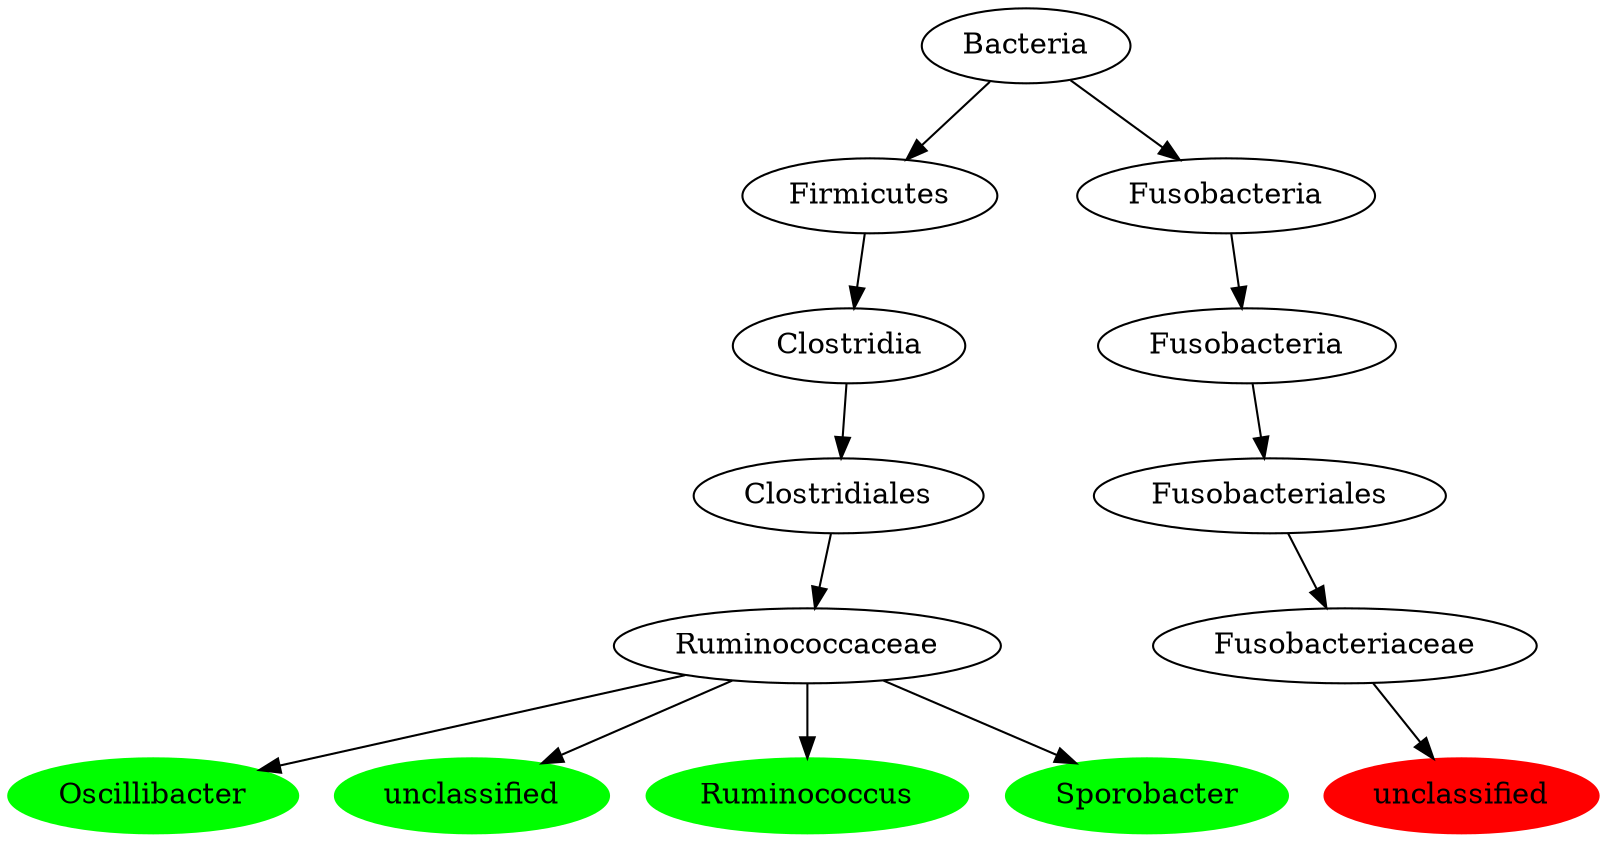 digraph G { 
	RuminococcaceaeOscillibacter [label="Oscillibacter", color="green", style=filled];
	ClostridialesRuminococcaceae [label="Ruminococcaceae"];
	RuminococcaceaeOscillibacter [label="Oscillibacter"];
	ClostridialesRuminococcaceae -> RuminococcaceaeOscillibacter;
	ClostridiaClostridiales [label="Clostridiales"];
	ClostridialesRuminococcaceae [label="Ruminococcaceae"];
	ClostridiaClostridiales -> ClostridialesRuminococcaceae;
	FirmicutesClostridia [label="Clostridia"];
	ClostridiaClostridiales [label="Clostridiales"];
	FirmicutesClostridia -> ClostridiaClostridiales;
	BacteriaFirmicutes [label="Firmicutes"];
	FirmicutesClostridia [label="Clostridia"];
	BacteriaFirmicutes -> FirmicutesClostridia;
	Bacteria [label="Bacteria"];
	BacteriaFirmicutes [label="Firmicutes"];
	Bacteria -> BacteriaFirmicutes;
	Ruminococcaceaeunclassified [label="unclassified", color="green", style=filled];
	ClostridialesRuminococcaceae [label="Ruminococcaceae"];
	Ruminococcaceaeunclassified [label="unclassified"];
	ClostridialesRuminococcaceae -> Ruminococcaceaeunclassified;
	RuminococcaceaeRuminococcus [label="Ruminococcus", color="green", style=filled];
	ClostridialesRuminococcaceae [label="Ruminococcaceae"];
	RuminococcaceaeRuminococcus [label="Ruminococcus"];
	ClostridialesRuminococcaceae -> RuminococcaceaeRuminococcus;
	RuminococcaceaeSporobacter [label="Sporobacter", color="green", style=filled];
	ClostridialesRuminococcaceae [label="Ruminococcaceae"];
	RuminococcaceaeSporobacter [label="Sporobacter"];
	ClostridialesRuminococcaceae -> RuminococcaceaeSporobacter;
	Fusobacteriaceaeunclassified [label="unclassified", color="red", style=filled];
	FusobacterialesFusobacteriaceae [label="Fusobacteriaceae"];
	Fusobacteriaceaeunclassified [label="unclassified"];
	FusobacterialesFusobacteriaceae -> Fusobacteriaceaeunclassified;
	FusobacteriaFusobacteriales [label="Fusobacteriales"];
	FusobacterialesFusobacteriaceae [label="Fusobacteriaceae"];
	FusobacteriaFusobacteriales -> FusobacterialesFusobacteriaceae;
	FusobacteriaFusobacteria [label="Fusobacteria"];
	FusobacteriaFusobacteriales [label="Fusobacteriales"];
	FusobacteriaFusobacteria -> FusobacteriaFusobacteriales;
	BacteriaFusobacteria [label="Fusobacteria"];
	FusobacteriaFusobacteria [label="Fusobacteria"];
	BacteriaFusobacteria -> FusobacteriaFusobacteria;
	Bacteria [label="Bacteria"];
	BacteriaFusobacteria [label="Fusobacteria"];
	Bacteria -> BacteriaFusobacteria;

 }